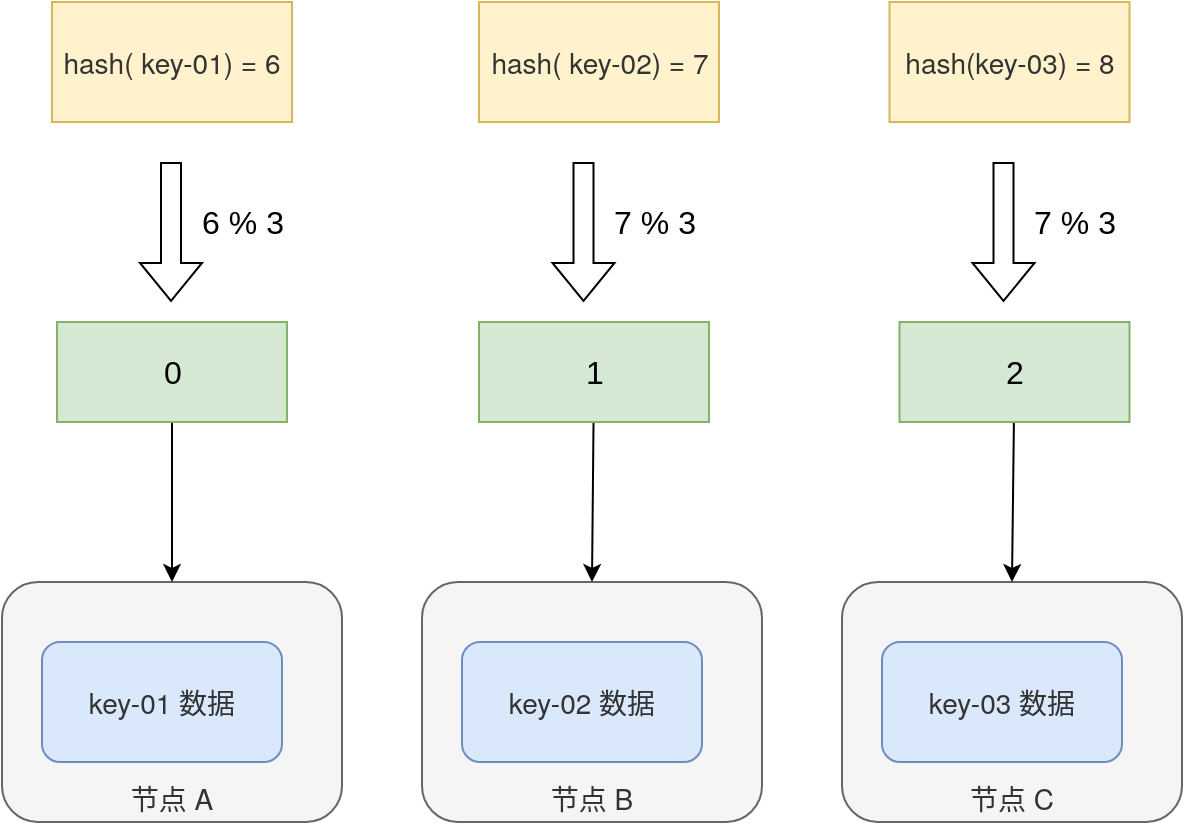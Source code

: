 <mxfile version="16.6.1" type="github">
  <diagram id="zCFxmyOmZ5Bgb-kDErG5" name="Page-1">
    <mxGraphModel dx="946" dy="1755" grid="1" gridSize="10" guides="1" tooltips="1" connect="1" arrows="1" fold="1" page="1" pageScale="1" pageWidth="827" pageHeight="1169" math="0" shadow="0">
      <root>
        <mxCell id="0" />
        <mxCell id="1" parent="0" />
        <mxCell id="BR_ztrDemTxYmYdu7IgQ-5" value="&lt;font color=&quot;#333333&quot; face=&quot;helvetica neue, helvetica, arial, sans-serif&quot;&gt;&lt;span style=&quot;font-size: 14px;&quot;&gt;节点 A&lt;/span&gt;&lt;/font&gt;" style="rounded=1;whiteSpace=wrap;html=1;labelBackgroundColor=none;fontSize=16;verticalAlign=bottom;fillColor=#f5f5f5;strokeColor=#666666;fontColor=#333333;" vertex="1" parent="1">
          <mxGeometry x="60" y="250" width="170" height="120" as="geometry" />
        </mxCell>
        <mxCell id="BR_ztrDemTxYmYdu7IgQ-1" value="&lt;span style=&quot;color: rgb(51, 51, 51); font-family: &amp;quot;helvetica neue&amp;quot;, helvetica, arial, sans-serif; font-size: 14px;&quot;&gt;key-01 数据&lt;/span&gt;" style="rounded=1;whiteSpace=wrap;html=1;labelBackgroundColor=none;fontSize=16;fillColor=#dae8fc;strokeColor=#6c8ebf;" vertex="1" parent="1">
          <mxGeometry x="80" y="280" width="120" height="60" as="geometry" />
        </mxCell>
        <mxCell id="BR_ztrDemTxYmYdu7IgQ-6" value="&lt;font color=&quot;#333333&quot; face=&quot;helvetica neue, helvetica, arial, sans-serif&quot;&gt;&lt;span style=&quot;font-size: 14px;&quot;&gt;节点 B&lt;/span&gt;&lt;/font&gt;" style="rounded=1;whiteSpace=wrap;html=1;labelBackgroundColor=none;fontSize=16;fontColor=#333333;verticalAlign=bottom;fillColor=#f5f5f5;strokeColor=#666666;" vertex="1" parent="1">
          <mxGeometry x="270" y="250" width="170" height="120" as="geometry" />
        </mxCell>
        <mxCell id="BR_ztrDemTxYmYdu7IgQ-7" value="&lt;span style=&quot;color: rgb(51, 51, 51); font-family: &amp;quot;helvetica neue&amp;quot;, helvetica, arial, sans-serif; font-size: 14px;&quot;&gt;key-02 数据&lt;/span&gt;" style="rounded=1;whiteSpace=wrap;html=1;labelBackgroundColor=none;fontSize=16;fillColor=#dae8fc;strokeColor=#6c8ebf;" vertex="1" parent="1">
          <mxGeometry x="290" y="280" width="120" height="60" as="geometry" />
        </mxCell>
        <mxCell id="BR_ztrDemTxYmYdu7IgQ-8" value="&lt;font color=&quot;#333333&quot; face=&quot;helvetica neue, helvetica, arial, sans-serif&quot;&gt;&lt;span style=&quot;font-size: 14px;&quot;&gt;节点 C&lt;/span&gt;&lt;/font&gt;" style="rounded=1;whiteSpace=wrap;html=1;labelBackgroundColor=none;fontSize=16;fontColor=#333333;verticalAlign=bottom;fillColor=#f5f5f5;strokeColor=#666666;" vertex="1" parent="1">
          <mxGeometry x="480" y="250" width="170" height="120" as="geometry" />
        </mxCell>
        <mxCell id="BR_ztrDemTxYmYdu7IgQ-9" value="&lt;span style=&quot;color: rgb(51, 51, 51); font-family: &amp;quot;helvetica neue&amp;quot;, helvetica, arial, sans-serif; font-size: 14px;&quot;&gt;key-03 数据&lt;/span&gt;" style="rounded=1;whiteSpace=wrap;html=1;labelBackgroundColor=none;fontSize=16;fillColor=#dae8fc;strokeColor=#6c8ebf;" vertex="1" parent="1">
          <mxGeometry x="500" y="280" width="120" height="60" as="geometry" />
        </mxCell>
        <mxCell id="BR_ztrDemTxYmYdu7IgQ-11" value="&lt;span style=&quot;color: rgb(51, 51, 51); font-family: &amp;quot;helvetica neue&amp;quot;, helvetica, arial, sans-serif; font-size: 14px;&quot;&gt;hash( key-01) = 6&lt;/span&gt;" style="rounded=0;whiteSpace=wrap;html=1;labelBackgroundColor=none;fontSize=16;fillColor=#fff2cc;strokeColor=#d6b656;" vertex="1" parent="1">
          <mxGeometry x="85" y="-40" width="120" height="60" as="geometry" />
        </mxCell>
        <mxCell id="BR_ztrDemTxYmYdu7IgQ-12" value="&lt;span style=&quot;color: rgb(51, 51, 51); font-family: &amp;quot;helvetica neue&amp;quot;, helvetica, arial, sans-serif; font-size: 14px;&quot;&gt;hash( key-02) = 7&lt;/span&gt;" style="rounded=0;whiteSpace=wrap;html=1;labelBackgroundColor=none;fontSize=16;fillColor=#fff2cc;strokeColor=#d6b656;" vertex="1" parent="1">
          <mxGeometry x="298.5" y="-40" width="120" height="60" as="geometry" />
        </mxCell>
        <mxCell id="BR_ztrDemTxYmYdu7IgQ-13" value="&lt;span style=&quot;color: rgb(51, 51, 51); font-family: &amp;quot;helvetica neue&amp;quot;, helvetica, arial, sans-serif; font-size: 14px;&quot;&gt;hash(key-03) = 8&lt;/span&gt;" style="rounded=0;whiteSpace=wrap;html=1;labelBackgroundColor=none;fontSize=16;fillColor=#fff2cc;strokeColor=#d6b656;" vertex="1" parent="1">
          <mxGeometry x="503.75" y="-40" width="120" height="60" as="geometry" />
        </mxCell>
        <mxCell id="BR_ztrDemTxYmYdu7IgQ-14" value="" style="shape=flexArrow;endArrow=classic;html=1;rounded=0;fontSize=16;fontColor=default;" edge="1" parent="1">
          <mxGeometry width="50" height="50" relative="1" as="geometry">
            <mxPoint x="144.5" y="40" as="sourcePoint" />
            <mxPoint x="144.5" y="110" as="targetPoint" />
          </mxGeometry>
        </mxCell>
        <mxCell id="BR_ztrDemTxYmYdu7IgQ-15" value="6 % 3" style="text;html=1;align=center;verticalAlign=middle;resizable=0;points=[];autosize=1;strokeColor=none;fillColor=none;fontSize=16;fontColor=default;" vertex="1" parent="1">
          <mxGeometry x="150" y="60" width="60" height="20" as="geometry" />
        </mxCell>
        <mxCell id="BR_ztrDemTxYmYdu7IgQ-23" style="edgeStyle=none;rounded=0;orthogonalLoop=1;jettySize=auto;html=1;entryX=0.5;entryY=0;entryDx=0;entryDy=0;fontSize=16;fontColor=default;" edge="1" parent="1" source="BR_ztrDemTxYmYdu7IgQ-16" target="BR_ztrDemTxYmYdu7IgQ-5">
          <mxGeometry relative="1" as="geometry" />
        </mxCell>
        <mxCell id="BR_ztrDemTxYmYdu7IgQ-16" value="0" style="rounded=0;whiteSpace=wrap;html=1;labelBackgroundColor=none;fontSize=16;fillColor=#d5e8d4;strokeColor=#82b366;" vertex="1" parent="1">
          <mxGeometry x="87.5" y="120" width="115" height="50" as="geometry" />
        </mxCell>
        <mxCell id="BR_ztrDemTxYmYdu7IgQ-17" value="" style="shape=flexArrow;endArrow=classic;html=1;rounded=0;fontSize=16;fontColor=default;" edge="1" parent="1">
          <mxGeometry width="50" height="50" relative="1" as="geometry">
            <mxPoint x="350.75" y="40" as="sourcePoint" />
            <mxPoint x="350.75" y="110" as="targetPoint" />
          </mxGeometry>
        </mxCell>
        <mxCell id="BR_ztrDemTxYmYdu7IgQ-18" value="7 % 3" style="text;html=1;align=center;verticalAlign=middle;resizable=0;points=[];autosize=1;strokeColor=none;fillColor=none;fontSize=16;fontColor=default;" vertex="1" parent="1">
          <mxGeometry x="356.25" y="60" width="60" height="20" as="geometry" />
        </mxCell>
        <mxCell id="BR_ztrDemTxYmYdu7IgQ-24" style="edgeStyle=none;rounded=0;orthogonalLoop=1;jettySize=auto;html=1;entryX=0.5;entryY=0;entryDx=0;entryDy=0;fontSize=16;fontColor=default;" edge="1" parent="1" source="BR_ztrDemTxYmYdu7IgQ-19" target="BR_ztrDemTxYmYdu7IgQ-6">
          <mxGeometry relative="1" as="geometry" />
        </mxCell>
        <mxCell id="BR_ztrDemTxYmYdu7IgQ-19" value="1" style="rounded=0;whiteSpace=wrap;html=1;labelBackgroundColor=none;fontSize=16;fillColor=#d5e8d4;strokeColor=#82b366;" vertex="1" parent="1">
          <mxGeometry x="298.5" y="120" width="115" height="50" as="geometry" />
        </mxCell>
        <mxCell id="BR_ztrDemTxYmYdu7IgQ-20" value="" style="shape=flexArrow;endArrow=classic;html=1;rounded=0;fontSize=16;fontColor=default;" edge="1" parent="1">
          <mxGeometry width="50" height="50" relative="1" as="geometry">
            <mxPoint x="560.75" y="40" as="sourcePoint" />
            <mxPoint x="560.75" y="110" as="targetPoint" />
          </mxGeometry>
        </mxCell>
        <mxCell id="BR_ztrDemTxYmYdu7IgQ-21" value="7 % 3" style="text;html=1;align=center;verticalAlign=middle;resizable=0;points=[];autosize=1;strokeColor=none;fillColor=none;fontSize=16;fontColor=default;" vertex="1" parent="1">
          <mxGeometry x="566.25" y="60" width="60" height="20" as="geometry" />
        </mxCell>
        <mxCell id="BR_ztrDemTxYmYdu7IgQ-25" style="edgeStyle=none;rounded=0;orthogonalLoop=1;jettySize=auto;html=1;entryX=0.5;entryY=0;entryDx=0;entryDy=0;fontSize=16;fontColor=default;" edge="1" parent="1" source="BR_ztrDemTxYmYdu7IgQ-22" target="BR_ztrDemTxYmYdu7IgQ-8">
          <mxGeometry relative="1" as="geometry" />
        </mxCell>
        <mxCell id="BR_ztrDemTxYmYdu7IgQ-22" value="2" style="rounded=0;whiteSpace=wrap;html=1;labelBackgroundColor=none;fontSize=16;fillColor=#d5e8d4;strokeColor=#82b366;" vertex="1" parent="1">
          <mxGeometry x="508.75" y="120" width="115" height="50" as="geometry" />
        </mxCell>
      </root>
    </mxGraphModel>
  </diagram>
</mxfile>
